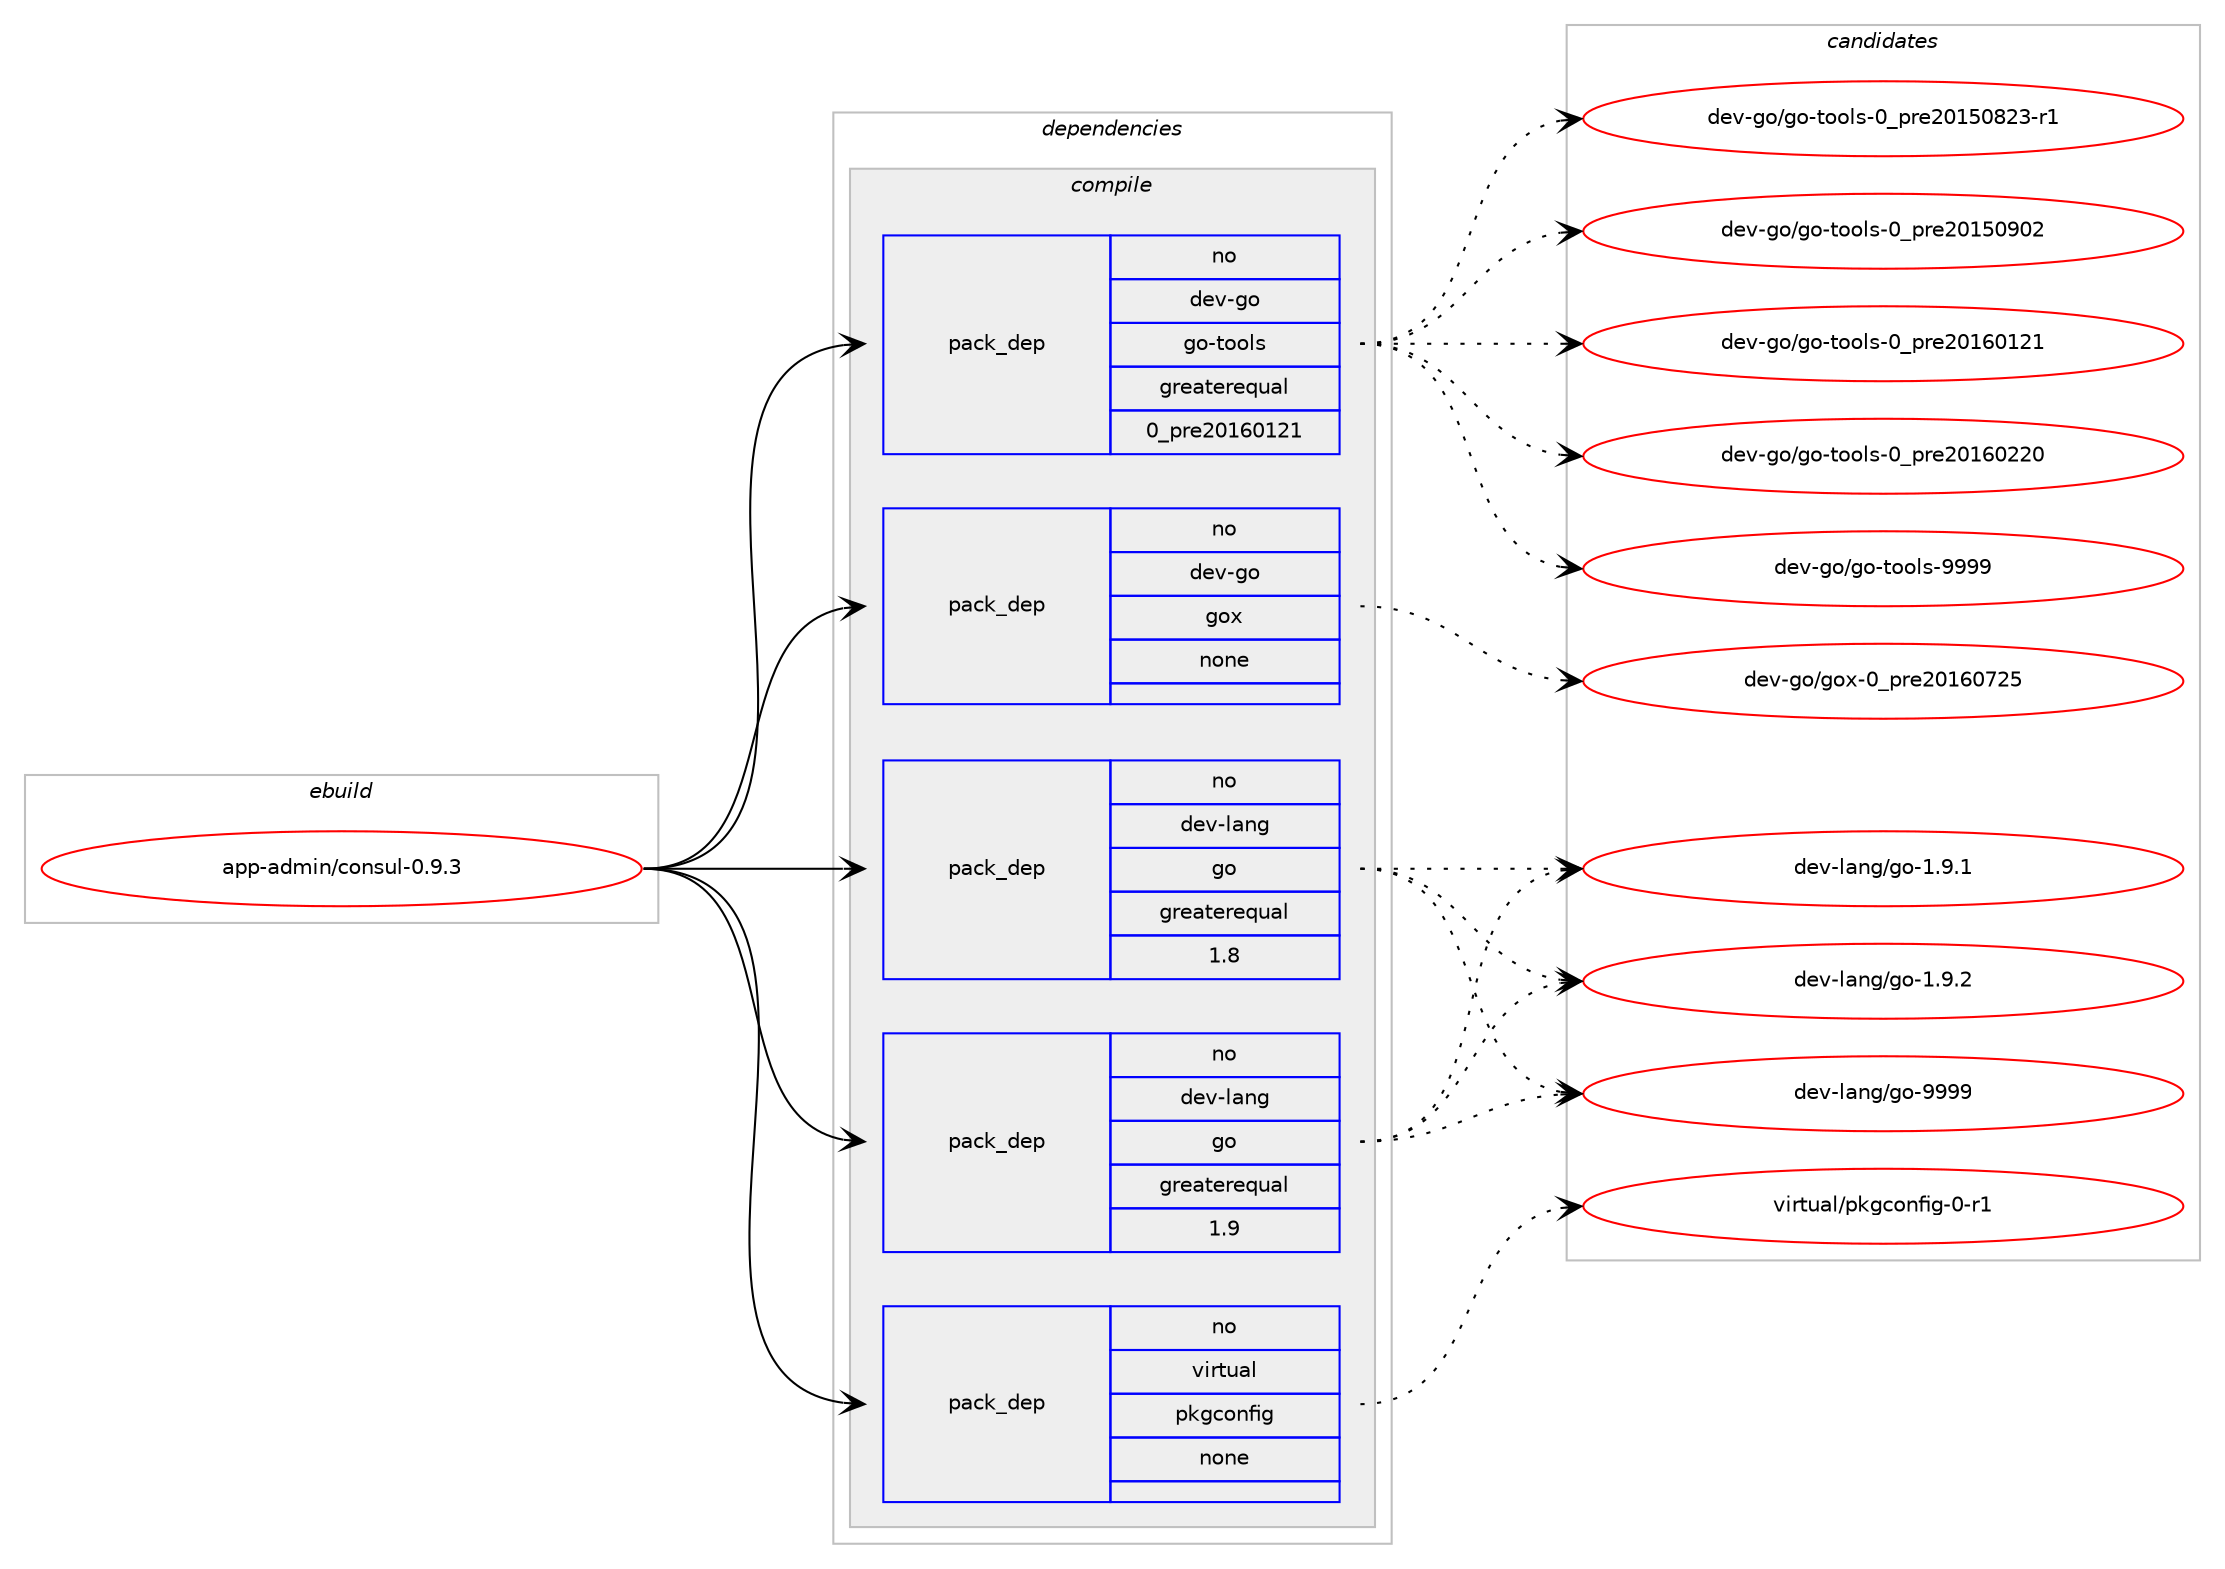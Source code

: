 digraph prolog {

# *************
# Graph options
# *************

newrank=true;
concentrate=true;
compound=true;
graph [rankdir=LR,fontname=Helvetica,fontsize=10,ranksep=1.5];#, ranksep=2.5, nodesep=0.2];
edge  [arrowhead=vee];
node  [fontname=Helvetica,fontsize=10];

# **********
# The ebuild
# **********

subgraph cluster_leftcol {
color=gray;
rank=same;
label=<<i>ebuild</i>>;
id [label="app-admin/consul-0.9.3", color=red, width=4, href="../app-admin/consul-0.9.3.svg"];
}

# ****************
# The dependencies
# ****************

subgraph cluster_midcol {
color=gray;
label=<<i>dependencies</i>>;
subgraph cluster_compile {
fillcolor="#eeeeee";
style=filled;
label=<<i>compile</i>>;
subgraph pack1399 {
dependency1945 [label=<<TABLE BORDER="0" CELLBORDER="1" CELLSPACING="0" CELLPADDING="4" WIDTH="220"><TR><TD ROWSPAN="6" CELLPADDING="30">pack_dep</TD></TR><TR><TD WIDTH="110">no</TD></TR><TR><TD>dev-go</TD></TR><TR><TD>go-tools</TD></TR><TR><TD>greaterequal</TD></TR><TR><TD>0_pre20160121</TD></TR></TABLE>>, shape=none, color=blue];
}
id:e -> dependency1945:w [weight=20,style="solid",arrowhead="vee"];
subgraph pack1400 {
dependency1946 [label=<<TABLE BORDER="0" CELLBORDER="1" CELLSPACING="0" CELLPADDING="4" WIDTH="220"><TR><TD ROWSPAN="6" CELLPADDING="30">pack_dep</TD></TR><TR><TD WIDTH="110">no</TD></TR><TR><TD>dev-go</TD></TR><TR><TD>gox</TD></TR><TR><TD>none</TD></TR><TR><TD></TD></TR></TABLE>>, shape=none, color=blue];
}
id:e -> dependency1946:w [weight=20,style="solid",arrowhead="vee"];
subgraph pack1401 {
dependency1947 [label=<<TABLE BORDER="0" CELLBORDER="1" CELLSPACING="0" CELLPADDING="4" WIDTH="220"><TR><TD ROWSPAN="6" CELLPADDING="30">pack_dep</TD></TR><TR><TD WIDTH="110">no</TD></TR><TR><TD>dev-lang</TD></TR><TR><TD>go</TD></TR><TR><TD>greaterequal</TD></TR><TR><TD>1.8</TD></TR></TABLE>>, shape=none, color=blue];
}
id:e -> dependency1947:w [weight=20,style="solid",arrowhead="vee"];
subgraph pack1402 {
dependency1948 [label=<<TABLE BORDER="0" CELLBORDER="1" CELLSPACING="0" CELLPADDING="4" WIDTH="220"><TR><TD ROWSPAN="6" CELLPADDING="30">pack_dep</TD></TR><TR><TD WIDTH="110">no</TD></TR><TR><TD>dev-lang</TD></TR><TR><TD>go</TD></TR><TR><TD>greaterequal</TD></TR><TR><TD>1.9</TD></TR></TABLE>>, shape=none, color=blue];
}
id:e -> dependency1948:w [weight=20,style="solid",arrowhead="vee"];
subgraph pack1403 {
dependency1949 [label=<<TABLE BORDER="0" CELLBORDER="1" CELLSPACING="0" CELLPADDING="4" WIDTH="220"><TR><TD ROWSPAN="6" CELLPADDING="30">pack_dep</TD></TR><TR><TD WIDTH="110">no</TD></TR><TR><TD>virtual</TD></TR><TR><TD>pkgconfig</TD></TR><TR><TD>none</TD></TR><TR><TD></TD></TR></TABLE>>, shape=none, color=blue];
}
id:e -> dependency1949:w [weight=20,style="solid",arrowhead="vee"];
}
subgraph cluster_compileandrun {
fillcolor="#eeeeee";
style=filled;
label=<<i>compile and run</i>>;
}
subgraph cluster_run {
fillcolor="#eeeeee";
style=filled;
label=<<i>run</i>>;
}
}

# **************
# The candidates
# **************

subgraph cluster_choices {
rank=same;
color=gray;
label=<<i>candidates</i>>;

subgraph choice1399 {
color=black;
nodesep=1;
choice10010111845103111471031114511611111110811545489511211410150484953485650514511449 [label="dev-go/go-tools-0_pre20150823-r1", color=red, width=4,href="../dev-go/go-tools-0_pre20150823-r1.svg"];
choice1001011184510311147103111451161111111081154548951121141015048495348574850 [label="dev-go/go-tools-0_pre20150902", color=red, width=4,href="../dev-go/go-tools-0_pre20150902.svg"];
choice1001011184510311147103111451161111111081154548951121141015048495448495049 [label="dev-go/go-tools-0_pre20160121", color=red, width=4,href="../dev-go/go-tools-0_pre20160121.svg"];
choice1001011184510311147103111451161111111081154548951121141015048495448505048 [label="dev-go/go-tools-0_pre20160220", color=red, width=4,href="../dev-go/go-tools-0_pre20160220.svg"];
choice1001011184510311147103111451161111111081154557575757 [label="dev-go/go-tools-9999", color=red, width=4,href="../dev-go/go-tools-9999.svg"];
dependency1945:e -> choice10010111845103111471031114511611111110811545489511211410150484953485650514511449:w [style=dotted,weight="100"];
dependency1945:e -> choice1001011184510311147103111451161111111081154548951121141015048495348574850:w [style=dotted,weight="100"];
dependency1945:e -> choice1001011184510311147103111451161111111081154548951121141015048495448495049:w [style=dotted,weight="100"];
dependency1945:e -> choice1001011184510311147103111451161111111081154548951121141015048495448505048:w [style=dotted,weight="100"];
dependency1945:e -> choice1001011184510311147103111451161111111081154557575757:w [style=dotted,weight="100"];
}
subgraph choice1400 {
color=black;
nodesep=1;
choice10010111845103111471031111204548951121141015048495448555053 [label="dev-go/gox-0_pre20160725", color=red, width=4,href="../dev-go/gox-0_pre20160725.svg"];
dependency1946:e -> choice10010111845103111471031111204548951121141015048495448555053:w [style=dotted,weight="100"];
}
subgraph choice1401 {
color=black;
nodesep=1;
choice100101118451089711010347103111454946574649 [label="dev-lang/go-1.9.1", color=red, width=4,href="../dev-lang/go-1.9.1.svg"];
choice100101118451089711010347103111454946574650 [label="dev-lang/go-1.9.2", color=red, width=4,href="../dev-lang/go-1.9.2.svg"];
choice1001011184510897110103471031114557575757 [label="dev-lang/go-9999", color=red, width=4,href="../dev-lang/go-9999.svg"];
dependency1947:e -> choice100101118451089711010347103111454946574649:w [style=dotted,weight="100"];
dependency1947:e -> choice100101118451089711010347103111454946574650:w [style=dotted,weight="100"];
dependency1947:e -> choice1001011184510897110103471031114557575757:w [style=dotted,weight="100"];
}
subgraph choice1402 {
color=black;
nodesep=1;
choice100101118451089711010347103111454946574649 [label="dev-lang/go-1.9.1", color=red, width=4,href="../dev-lang/go-1.9.1.svg"];
choice100101118451089711010347103111454946574650 [label="dev-lang/go-1.9.2", color=red, width=4,href="../dev-lang/go-1.9.2.svg"];
choice1001011184510897110103471031114557575757 [label="dev-lang/go-9999", color=red, width=4,href="../dev-lang/go-9999.svg"];
dependency1948:e -> choice100101118451089711010347103111454946574649:w [style=dotted,weight="100"];
dependency1948:e -> choice100101118451089711010347103111454946574650:w [style=dotted,weight="100"];
dependency1948:e -> choice1001011184510897110103471031114557575757:w [style=dotted,weight="100"];
}
subgraph choice1403 {
color=black;
nodesep=1;
choice11810511411611797108471121071039911111010210510345484511449 [label="virtual/pkgconfig-0-r1", color=red, width=4,href="../virtual/pkgconfig-0-r1.svg"];
dependency1949:e -> choice11810511411611797108471121071039911111010210510345484511449:w [style=dotted,weight="100"];
}
}

}
